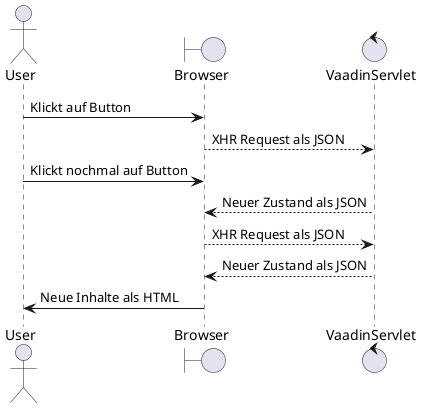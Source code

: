 @startuml
actor User
boundary Browser
control VaadinServlet as servlet
User -> Browser: Klickt auf Button
Browser --> servlet: XHR Request als JSON
User -> Browser: Klickt nochmal auf Button
Browser <-- servlet: Neuer Zustand als JSON
Browser --> servlet: XHR Request als JSON
Browser <-- servlet: Neuer Zustand als JSON
User <- Browser: Neue Inhalte als HTML
@enduml